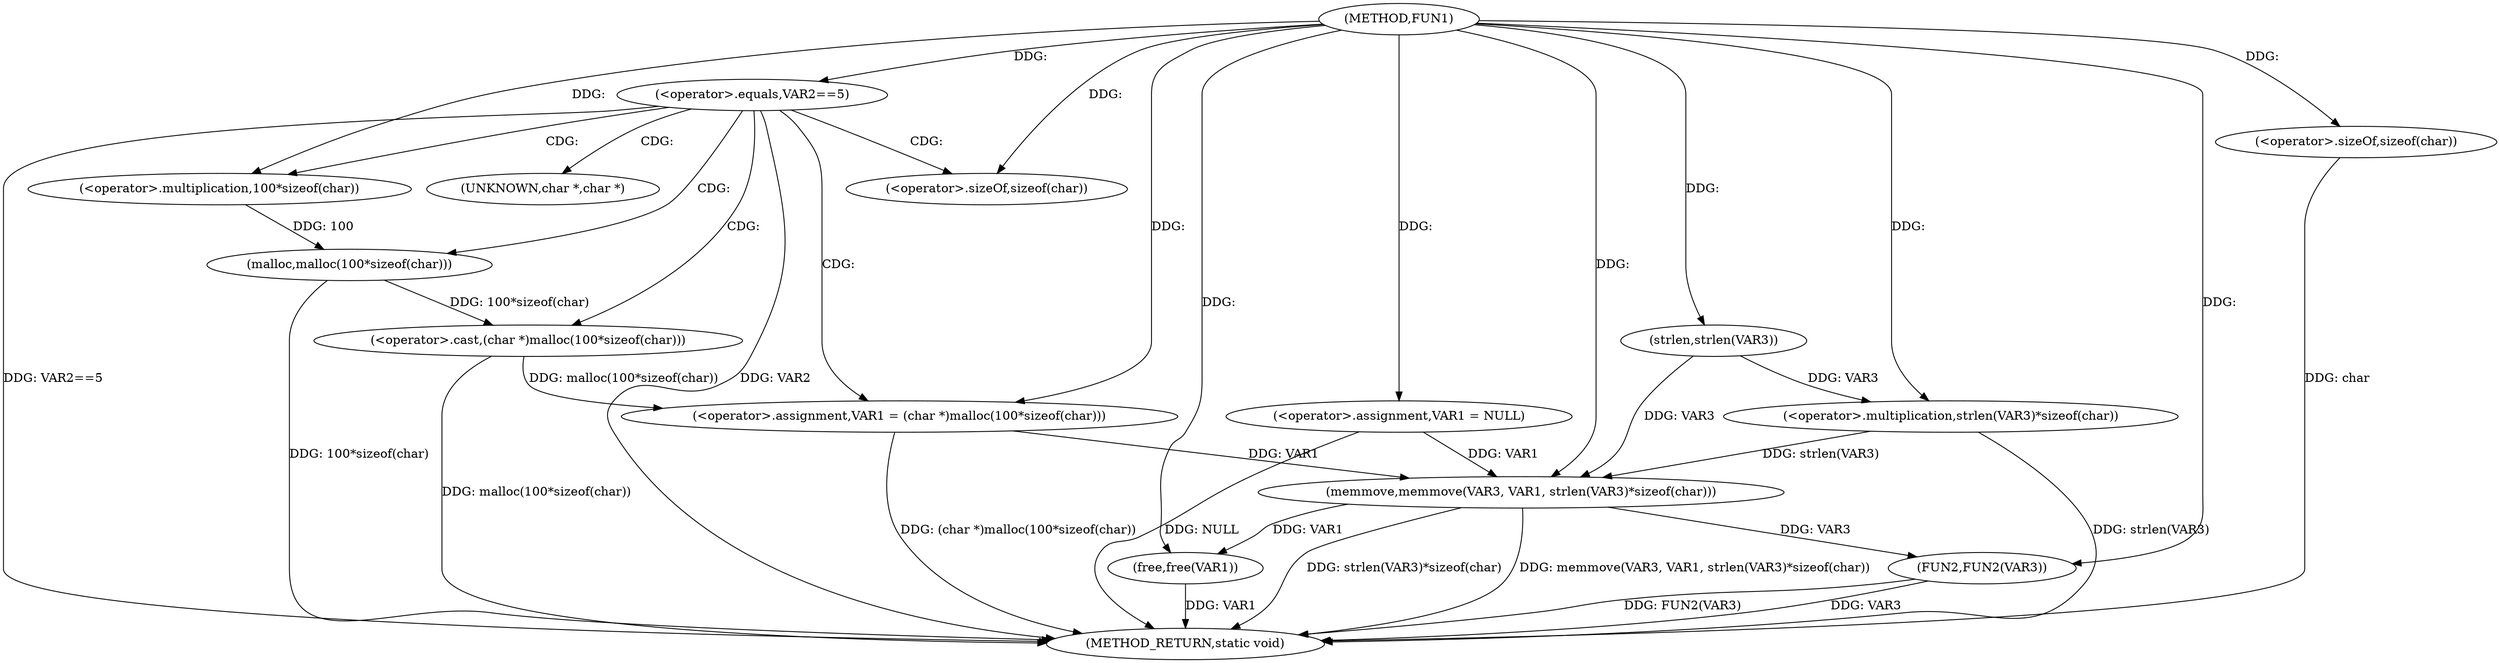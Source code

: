 digraph FUN1 {  
"1000100" [label = "(METHOD,FUN1)" ]
"1000134" [label = "(METHOD_RETURN,static void)" ]
"1000103" [label = "(<operator>.assignment,VAR1 = NULL)" ]
"1000107" [label = "(<operator>.equals,VAR2==5)" ]
"1000111" [label = "(<operator>.assignment,VAR1 = (char *)malloc(100*sizeof(char)))" ]
"1000113" [label = "(<operator>.cast,(char *)malloc(100*sizeof(char)))" ]
"1000115" [label = "(malloc,malloc(100*sizeof(char)))" ]
"1000116" [label = "(<operator>.multiplication,100*sizeof(char))" ]
"1000118" [label = "(<operator>.sizeOf,sizeof(char))" ]
"1000122" [label = "(memmove,memmove(VAR3, VAR1, strlen(VAR3)*sizeof(char)))" ]
"1000125" [label = "(<operator>.multiplication,strlen(VAR3)*sizeof(char))" ]
"1000126" [label = "(strlen,strlen(VAR3))" ]
"1000128" [label = "(<operator>.sizeOf,sizeof(char))" ]
"1000130" [label = "(FUN2,FUN2(VAR3))" ]
"1000132" [label = "(free,free(VAR1))" ]
"1000114" [label = "(UNKNOWN,char *,char *)" ]
  "1000122" -> "1000134"  [ label = "DDG: strlen(VAR3)*sizeof(char)"] 
  "1000107" -> "1000134"  [ label = "DDG: VAR2"] 
  "1000107" -> "1000134"  [ label = "DDG: VAR2==5"] 
  "1000103" -> "1000134"  [ label = "DDG: NULL"] 
  "1000113" -> "1000134"  [ label = "DDG: malloc(100*sizeof(char))"] 
  "1000132" -> "1000134"  [ label = "DDG: VAR1"] 
  "1000111" -> "1000134"  [ label = "DDG: (char *)malloc(100*sizeof(char))"] 
  "1000122" -> "1000134"  [ label = "DDG: memmove(VAR3, VAR1, strlen(VAR3)*sizeof(char))"] 
  "1000130" -> "1000134"  [ label = "DDG: VAR3"] 
  "1000130" -> "1000134"  [ label = "DDG: FUN2(VAR3)"] 
  "1000125" -> "1000134"  [ label = "DDG: strlen(VAR3)"] 
  "1000128" -> "1000134"  [ label = "DDG: char"] 
  "1000115" -> "1000134"  [ label = "DDG: 100*sizeof(char)"] 
  "1000100" -> "1000103"  [ label = "DDG: "] 
  "1000100" -> "1000107"  [ label = "DDG: "] 
  "1000113" -> "1000111"  [ label = "DDG: malloc(100*sizeof(char))"] 
  "1000100" -> "1000111"  [ label = "DDG: "] 
  "1000115" -> "1000113"  [ label = "DDG: 100*sizeof(char)"] 
  "1000116" -> "1000115"  [ label = "DDG: 100"] 
  "1000100" -> "1000116"  [ label = "DDG: "] 
  "1000100" -> "1000118"  [ label = "DDG: "] 
  "1000126" -> "1000122"  [ label = "DDG: VAR3"] 
  "1000100" -> "1000122"  [ label = "DDG: "] 
  "1000103" -> "1000122"  [ label = "DDG: VAR1"] 
  "1000111" -> "1000122"  [ label = "DDG: VAR1"] 
  "1000125" -> "1000122"  [ label = "DDG: strlen(VAR3)"] 
  "1000126" -> "1000125"  [ label = "DDG: VAR3"] 
  "1000100" -> "1000126"  [ label = "DDG: "] 
  "1000100" -> "1000125"  [ label = "DDG: "] 
  "1000100" -> "1000128"  [ label = "DDG: "] 
  "1000122" -> "1000130"  [ label = "DDG: VAR3"] 
  "1000100" -> "1000130"  [ label = "DDG: "] 
  "1000122" -> "1000132"  [ label = "DDG: VAR1"] 
  "1000100" -> "1000132"  [ label = "DDG: "] 
  "1000107" -> "1000115"  [ label = "CDG: "] 
  "1000107" -> "1000116"  [ label = "CDG: "] 
  "1000107" -> "1000113"  [ label = "CDG: "] 
  "1000107" -> "1000118"  [ label = "CDG: "] 
  "1000107" -> "1000111"  [ label = "CDG: "] 
  "1000107" -> "1000114"  [ label = "CDG: "] 
}
